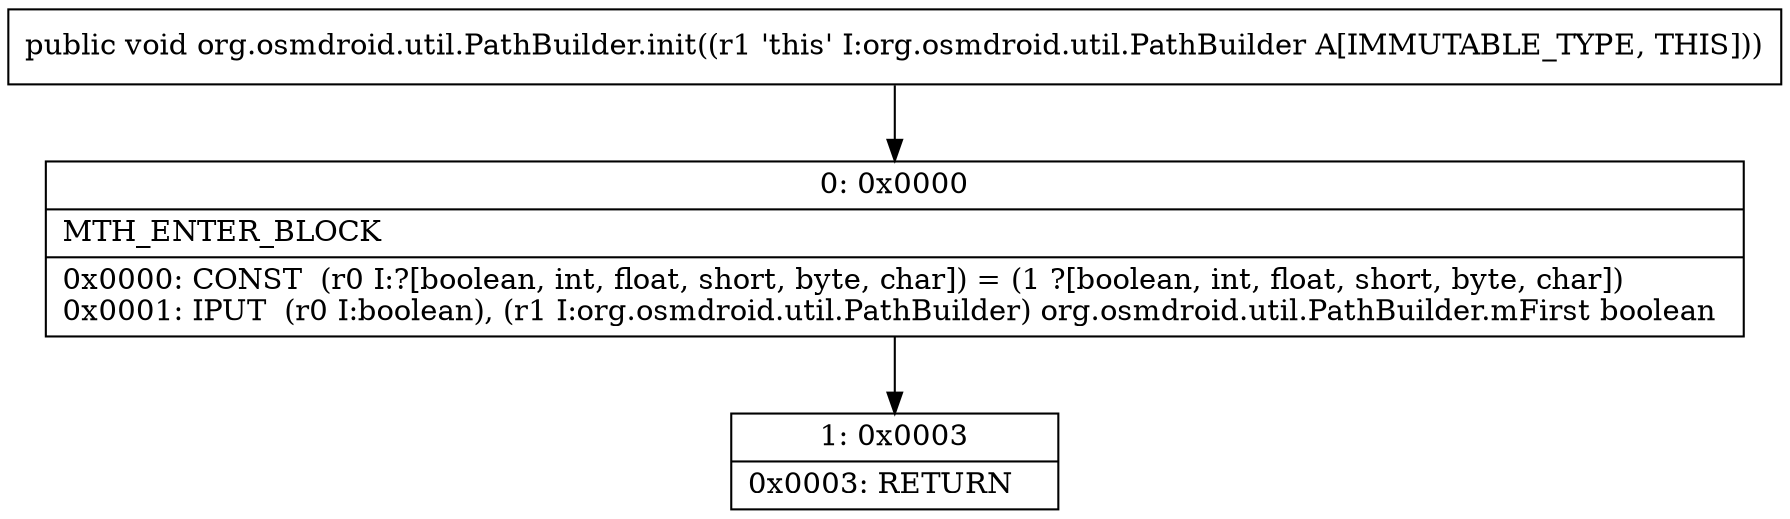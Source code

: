 digraph "CFG fororg.osmdroid.util.PathBuilder.init()V" {
Node_0 [shape=record,label="{0\:\ 0x0000|MTH_ENTER_BLOCK\l|0x0000: CONST  (r0 I:?[boolean, int, float, short, byte, char]) = (1 ?[boolean, int, float, short, byte, char]) \l0x0001: IPUT  (r0 I:boolean), (r1 I:org.osmdroid.util.PathBuilder) org.osmdroid.util.PathBuilder.mFirst boolean \l}"];
Node_1 [shape=record,label="{1\:\ 0x0003|0x0003: RETURN   \l}"];
MethodNode[shape=record,label="{public void org.osmdroid.util.PathBuilder.init((r1 'this' I:org.osmdroid.util.PathBuilder A[IMMUTABLE_TYPE, THIS])) }"];
MethodNode -> Node_0;
Node_0 -> Node_1;
}

